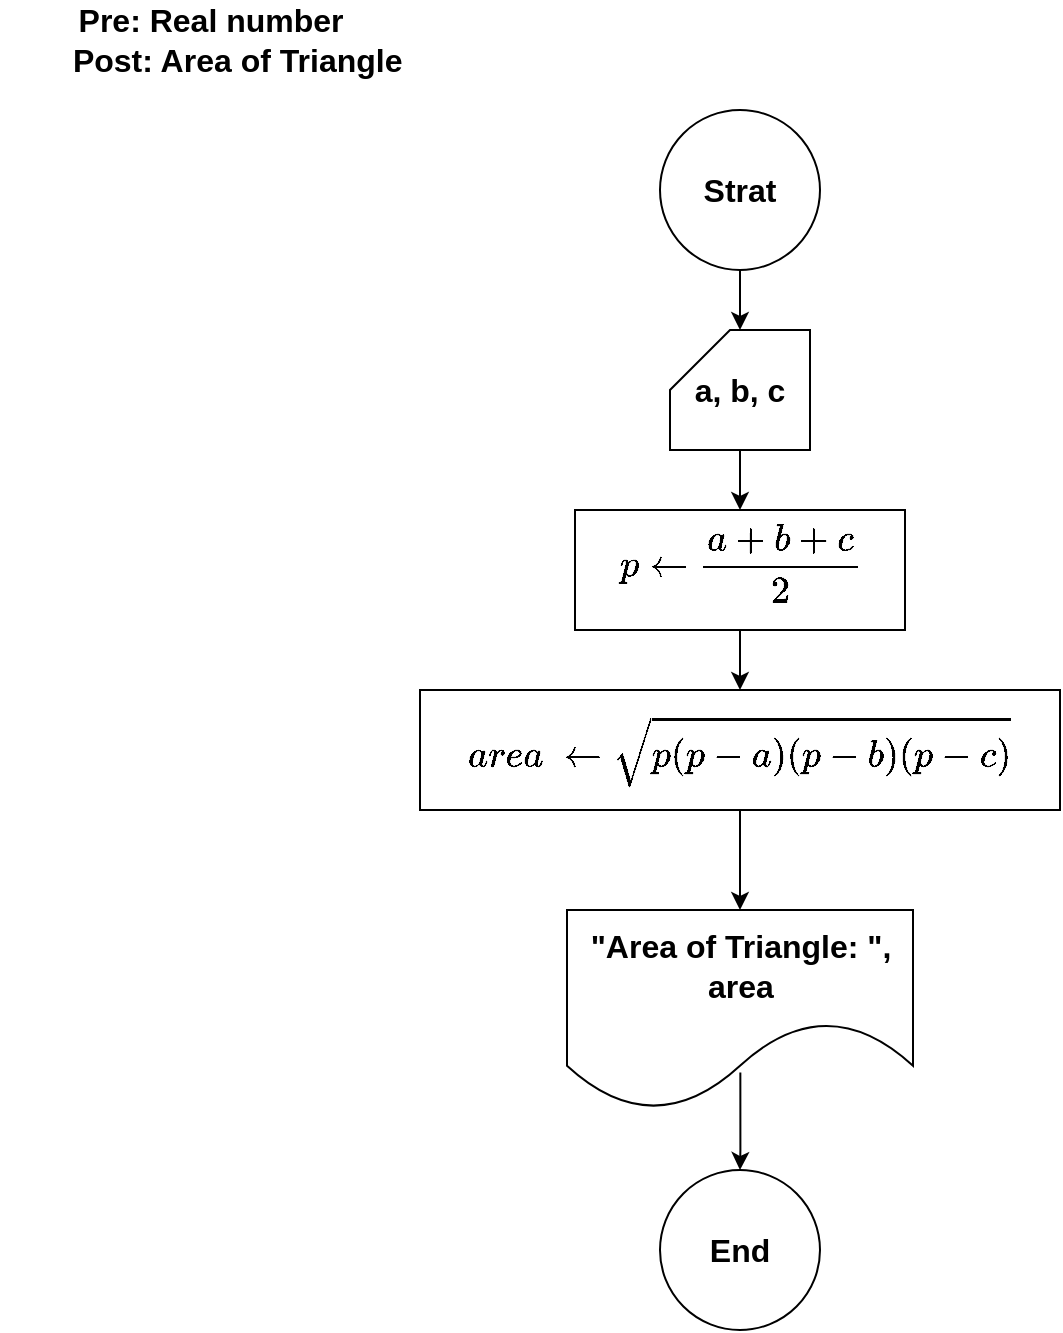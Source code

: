 <mxfile version="12.6.5" type="device"><diagram id="QvoW7egYgpGmr7wNaHGs" name="Page-1"><mxGraphModel dx="629" dy="1050" grid="1" gridSize="10" guides="1" tooltips="1" connect="1" arrows="1" fold="1" page="1" pageScale="1" pageWidth="827" pageHeight="1169" math="1" shadow="0"><root><mxCell id="0"/><mxCell id="1" parent="0"/><mxCell id="vjL3tsTtFlbwksvaMbYj-10" value="" style="edgeStyle=orthogonalEdgeStyle;rounded=0;orthogonalLoop=1;jettySize=auto;html=1;fontSize=16;fontStyle=1" edge="1" parent="1" source="vjL3tsTtFlbwksvaMbYj-1" target="vjL3tsTtFlbwksvaMbYj-3"><mxGeometry relative="1" as="geometry"/></mxCell><mxCell id="vjL3tsTtFlbwksvaMbYj-1" value="Strat" style="ellipse;whiteSpace=wrap;html=1;aspect=fixed;fontSize=16;fontStyle=1" vertex="1" parent="1"><mxGeometry x="330" y="60" width="80" height="80" as="geometry"/></mxCell><mxCell id="vjL3tsTtFlbwksvaMbYj-2" value="Pre: Real number&lt;br style=&quot;font-size: 16px;&quot;&gt;&amp;nbsp; &amp;nbsp; &amp;nbsp; Post: Area of Triangle" style="text;html=1;align=center;verticalAlign=middle;resizable=0;points=[];autosize=1;fontSize=16;fontStyle=1" vertex="1" parent="1"><mxGeometry y="5" width="210" height="40" as="geometry"/></mxCell><mxCell id="vjL3tsTtFlbwksvaMbYj-11" value="" style="edgeStyle=orthogonalEdgeStyle;rounded=0;orthogonalLoop=1;jettySize=auto;html=1;fontSize=16;fontStyle=1" edge="1" parent="1" source="vjL3tsTtFlbwksvaMbYj-3" target="vjL3tsTtFlbwksvaMbYj-4"><mxGeometry relative="1" as="geometry"/></mxCell><mxCell id="vjL3tsTtFlbwksvaMbYj-3" value="a, b, c" style="shape=card;whiteSpace=wrap;html=1;fontSize=16;fontStyle=1" vertex="1" parent="1"><mxGeometry x="335" y="170" width="70" height="60" as="geometry"/></mxCell><mxCell id="vjL3tsTtFlbwksvaMbYj-12" value="" style="edgeStyle=orthogonalEdgeStyle;rounded=0;orthogonalLoop=1;jettySize=auto;html=1;fontSize=16;fontStyle=1" edge="1" parent="1" source="vjL3tsTtFlbwksvaMbYj-4" target="vjL3tsTtFlbwksvaMbYj-8"><mxGeometry relative="1" as="geometry"/></mxCell><mxCell id="vjL3tsTtFlbwksvaMbYj-4" value="`p ← (a+b+c)/ 2`" style="rounded=0;whiteSpace=wrap;html=1;verticalAlign=top;fontStyle=1;fontSize=16;" vertex="1" parent="1"><mxGeometry x="287.5" y="260" width="165" height="60" as="geometry"/></mxCell><mxCell id="vjL3tsTtFlbwksvaMbYj-15" value="" style="edgeStyle=orthogonalEdgeStyle;rounded=0;orthogonalLoop=1;jettySize=auto;html=1;fontSize=16;fontStyle=1" edge="1" parent="1" source="vjL3tsTtFlbwksvaMbYj-8" target="vjL3tsTtFlbwksvaMbYj-9"><mxGeometry relative="1" as="geometry"/></mxCell><mxCell id="vjL3tsTtFlbwksvaMbYj-8" value="`area&amp;nbsp;← sqrt{ p (p-a) (p-b) (p-c)}`" style="rounded=0;whiteSpace=wrap;html=1;fontSize=16;fontStyle=1" vertex="1" parent="1"><mxGeometry x="210" y="350" width="320" height="60" as="geometry"/></mxCell><mxCell id="vjL3tsTtFlbwksvaMbYj-17" value="" style="edgeStyle=orthogonalEdgeStyle;rounded=0;orthogonalLoop=1;jettySize=auto;html=1;fontSize=16;exitX=0.501;exitY=0.813;exitDx=0;exitDy=0;exitPerimeter=0;fontStyle=1" edge="1" parent="1" source="vjL3tsTtFlbwksvaMbYj-9" target="vjL3tsTtFlbwksvaMbYj-16"><mxGeometry relative="1" as="geometry"><mxPoint x="370.5" y="560" as="sourcePoint"/></mxGeometry></mxCell><mxCell id="vjL3tsTtFlbwksvaMbYj-9" value="&quot;Area of Triangle: &quot;, area" style="shape=document;whiteSpace=wrap;html=1;boundedLbl=1;fontSize=16;size=0.442;fontStyle=1" vertex="1" parent="1"><mxGeometry x="283.5" y="460" width="173" height="100" as="geometry"/></mxCell><mxCell id="vjL3tsTtFlbwksvaMbYj-16" value="End" style="ellipse;whiteSpace=wrap;html=1;aspect=fixed;fontSize=16;fontStyle=1" vertex="1" parent="1"><mxGeometry x="330" y="590" width="80" height="80" as="geometry"/></mxCell></root></mxGraphModel></diagram></mxfile>